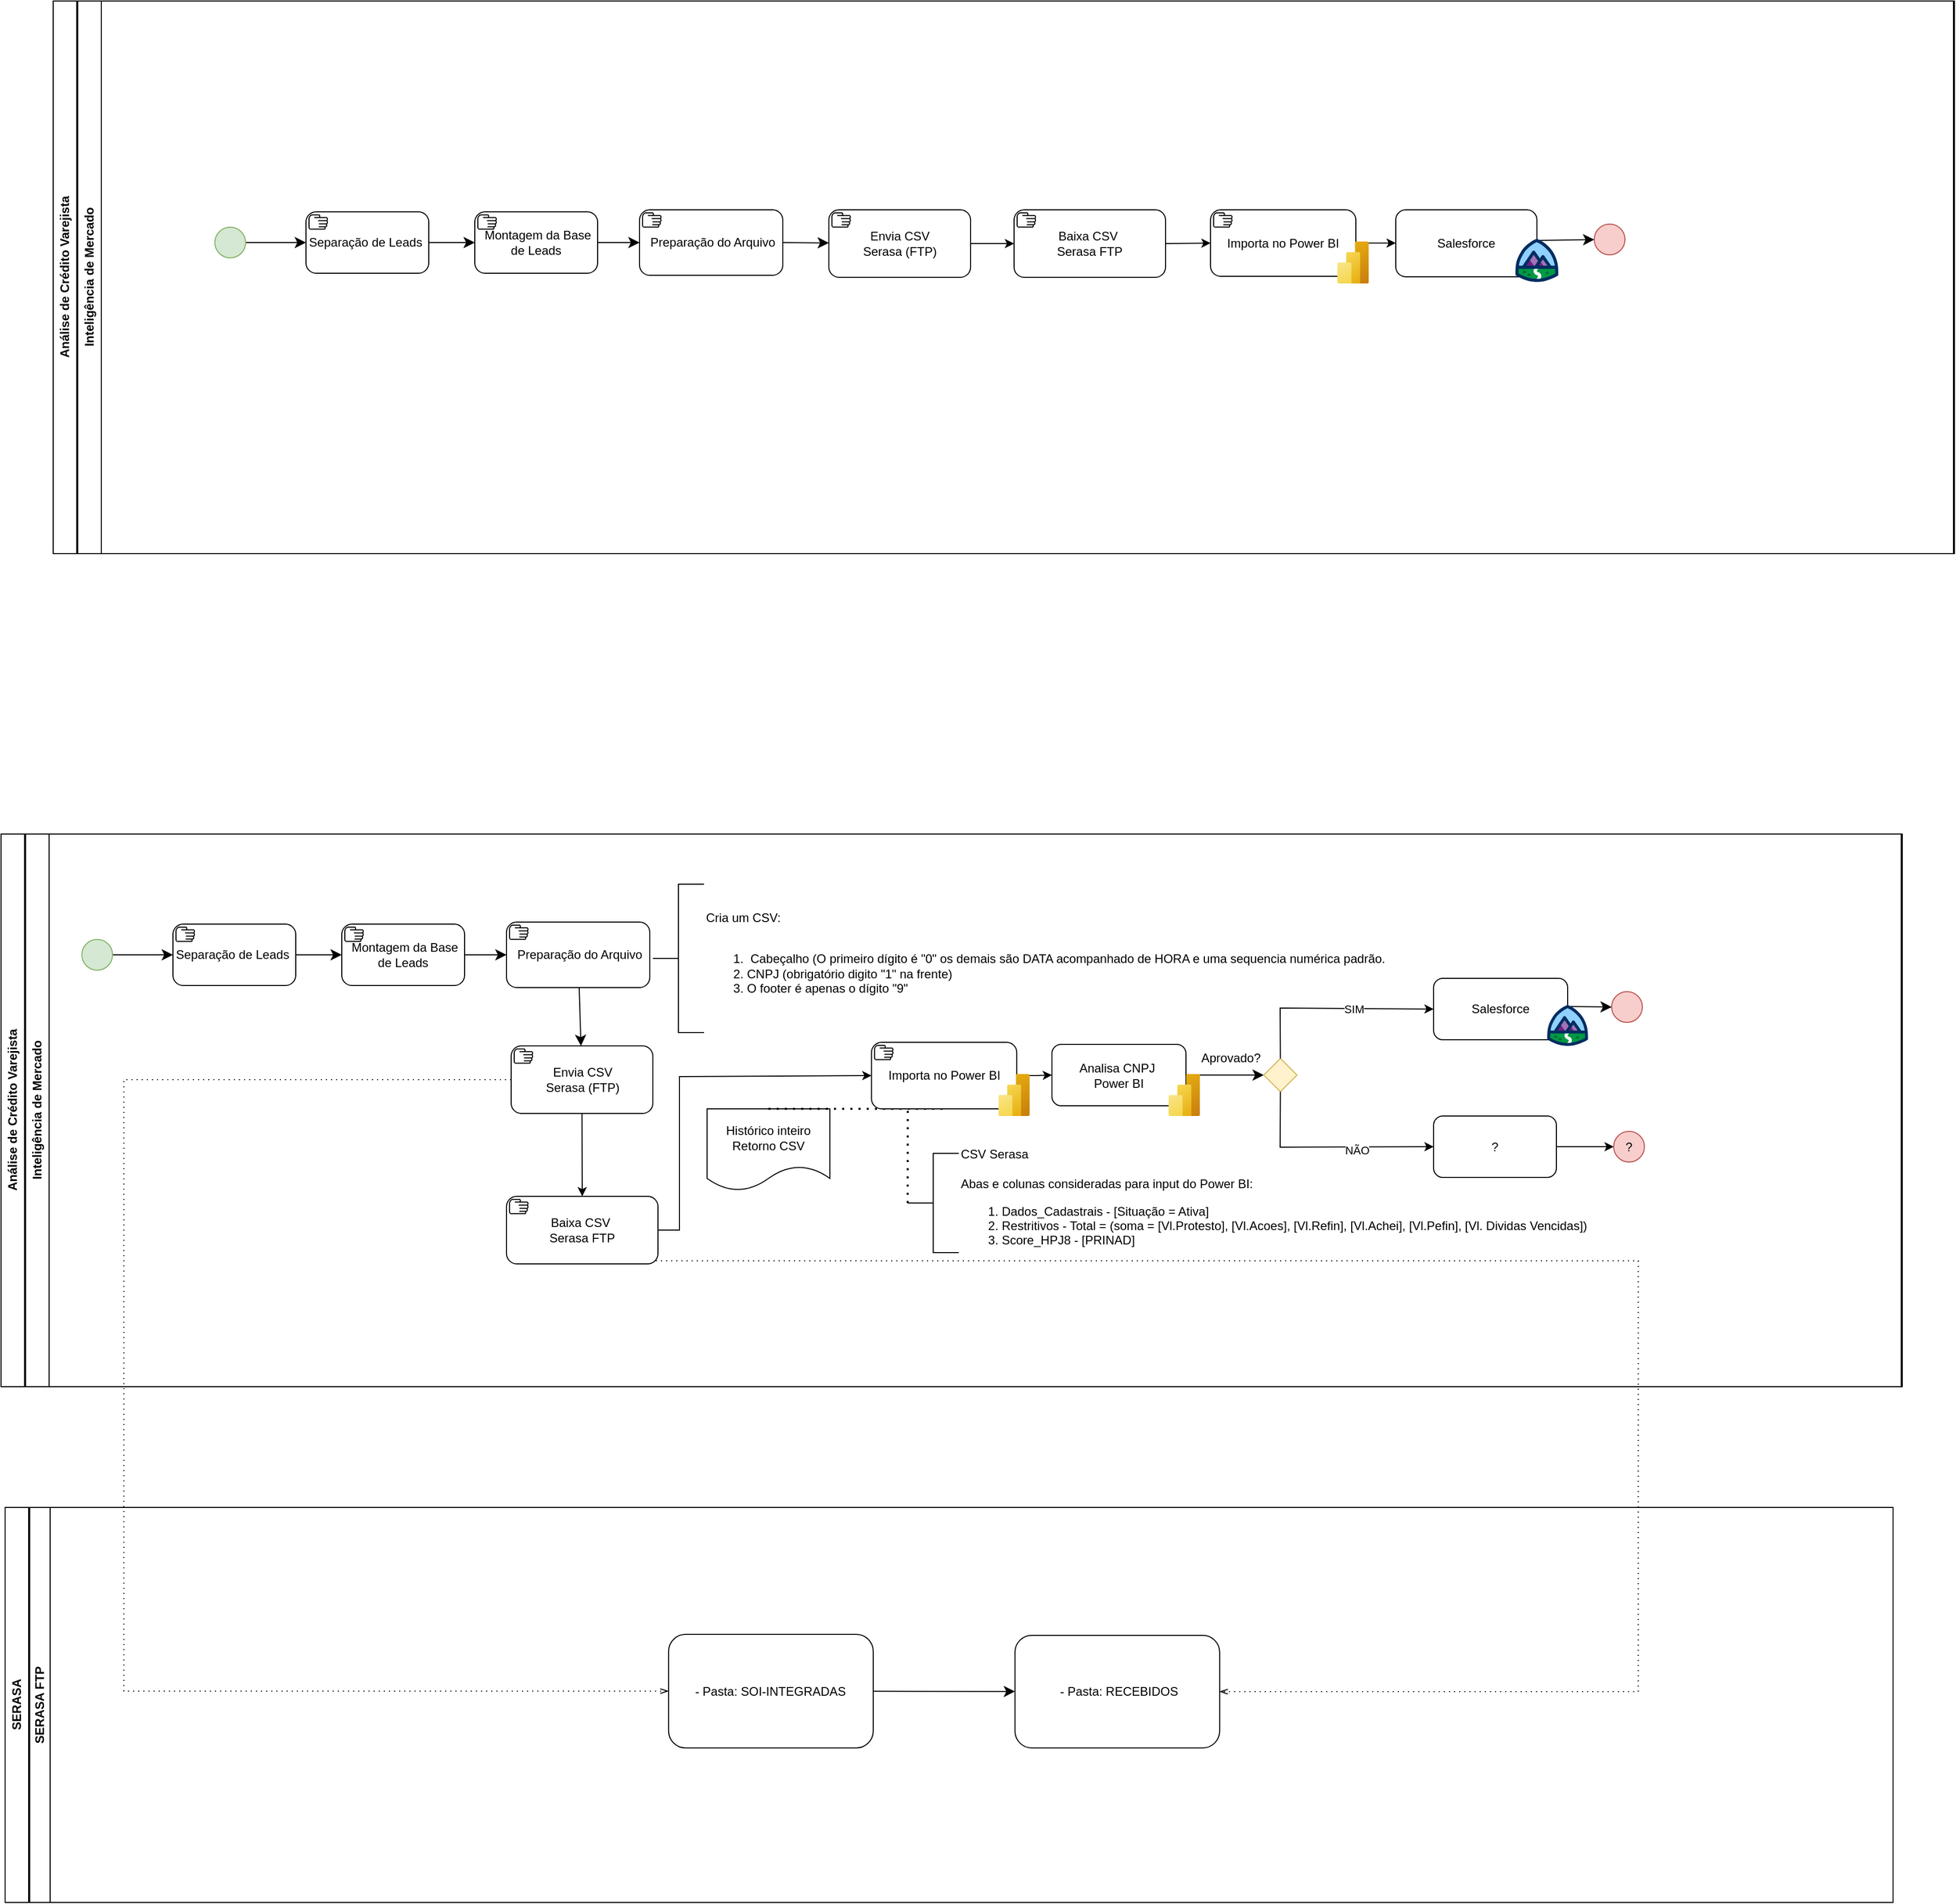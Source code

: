 <mxfile version="24.4.13" type="github">
  <diagram name="Página-1" id="HzU6DnvcWr33lS5XU5_k">
    <mxGraphModel dx="3175" dy="1035" grid="0" gridSize="10" guides="1" tooltips="1" connect="1" arrows="1" fold="1" page="0" pageScale="1" pageWidth="827" pageHeight="1169" math="0" shadow="0">
      <root>
        <mxCell id="0" />
        <mxCell id="1" parent="0" />
        <mxCell id="F1_kbiJudmcKUoZWItg5-124" value="&lt;span dir=&quot;ltr&quot; class=&quot;ui-provider a b c d e f g h i j k l m n o p q r s t u v w x y z ab ac ae af ag ah ai aj ak&quot;&gt;Inteligência de Mercado&lt;/span&gt;" style="swimlane;horizontal=0;whiteSpace=wrap;html=1;shadow=0;" parent="1" vertex="1">
          <mxGeometry x="-1038" y="1022" width="1833" height="540" as="geometry" />
        </mxCell>
        <mxCell id="F1_kbiJudmcKUoZWItg5-125" value="Análise de Crédito Varejista" style="swimlane;horizontal=0;whiteSpace=wrap;html=1;strokeWidth=1;gradientColor=none;shadow=0;rounded=0;" parent="1" vertex="1">
          <mxGeometry x="-1062" y="1022" width="1858" height="540" as="geometry" />
        </mxCell>
        <mxCell id="F1_kbiJudmcKUoZWItg5-126" value="" style="edgeStyle=none;curved=1;rounded=0;orthogonalLoop=1;jettySize=auto;html=1;fontSize=12;startSize=8;endSize=8;shadow=0;" parent="F1_kbiJudmcKUoZWItg5-125" source="F1_kbiJudmcKUoZWItg5-127" target="F1_kbiJudmcKUoZWItg5-133" edge="1">
          <mxGeometry relative="1" as="geometry" />
        </mxCell>
        <mxCell id="F1_kbiJudmcKUoZWItg5-127" value="" style="ellipse;whiteSpace=wrap;html=1;aspect=fixed;fillColor=#d5e8d4;strokeColor=#82b366;shadow=0;" parent="F1_kbiJudmcKUoZWItg5-125" vertex="1">
          <mxGeometry x="79" y="103" width="30" height="30" as="geometry" />
        </mxCell>
        <mxCell id="F1_kbiJudmcKUoZWItg5-128" value="" style="ellipse;whiteSpace=wrap;html=1;aspect=fixed;fillColor=#f8cecc;strokeColor=#b85450;shadow=0;" parent="F1_kbiJudmcKUoZWItg5-125" vertex="1">
          <mxGeometry x="1574" y="154" width="30" height="30" as="geometry" />
        </mxCell>
        <mxCell id="F1_kbiJudmcKUoZWItg5-130" value="" style="edgeStyle=none;curved=1;rounded=0;orthogonalLoop=1;jettySize=auto;html=1;fontSize=12;startSize=8;endSize=8;shadow=0;entryX=0;entryY=0.5;entryDx=0;entryDy=0;" parent="F1_kbiJudmcKUoZWItg5-125" source="F1_kbiJudmcKUoZWItg5-140" target="KHBi2TYa1fbSCButrYNQ-42" edge="1">
          <mxGeometry relative="1" as="geometry">
            <mxPoint x="1196" y="235.5" as="targetPoint" />
          </mxGeometry>
        </mxCell>
        <mxCell id="F1_kbiJudmcKUoZWItg5-131" value="" style="edgeStyle=none;curved=1;rounded=0;orthogonalLoop=1;jettySize=auto;html=1;fontSize=12;startSize=8;endSize=8;shadow=0;" parent="F1_kbiJudmcKUoZWItg5-125" source="F1_kbiJudmcKUoZWItg5-151" target="F1_kbiJudmcKUoZWItg5-132" edge="1">
          <mxGeometry relative="1" as="geometry">
            <mxPoint x="579.5" y="148.0" as="sourcePoint" />
            <mxPoint x="596" y="201" as="targetPoint" />
          </mxGeometry>
        </mxCell>
        <mxCell id="F1_kbiJudmcKUoZWItg5-132" value="&lt;div&gt;Envia CSV &lt;br&gt;Serasa (FTP)&lt;/div&gt;" style="points=[[0.25,0,0],[0.5,0,0],[0.75,0,0],[1,0.25,0],[1,0.5,0],[1,0.75,0],[0.75,1,0],[0.5,1,0],[0.25,1,0],[0,0.75,0],[0,0.5,0],[0,0.25,0]];shape=mxgraph.bpmn.task;whiteSpace=wrap;rectStyle=rounded;size=10;html=1;container=1;expand=0;collapsible=0;taskMarker=manual;shadow=0;" parent="F1_kbiJudmcKUoZWItg5-125" vertex="1">
          <mxGeometry x="498.5" y="207" width="138.5" height="66" as="geometry" />
        </mxCell>
        <mxCell id="F1_kbiJudmcKUoZWItg5-133" value="&lt;div&gt;Separação d&lt;span style=&quot;background-color: initial;&quot;&gt;e Leads&amp;nbsp;&lt;/span&gt;&lt;/div&gt;" style="points=[[0.25,0,0],[0.5,0,0],[0.75,0,0],[1,0.25,0],[1,0.5,0],[1,0.75,0],[0.75,1,0],[0.5,1,0],[0.25,1,0],[0,0.75,0],[0,0.5,0],[0,0.25,0]];shape=mxgraph.bpmn.task;whiteSpace=wrap;rectStyle=rounded;size=10;html=1;container=1;expand=0;collapsible=0;taskMarker=manual;shadow=0;" parent="F1_kbiJudmcKUoZWItg5-125" vertex="1">
          <mxGeometry x="168" y="88" width="120" height="60" as="geometry" />
        </mxCell>
        <mxCell id="F1_kbiJudmcKUoZWItg5-134" value="&amp;nbsp;Montagem da Base de Leads" style="points=[[0.25,0,0],[0.5,0,0],[0.75,0,0],[1,0.25,0],[1,0.5,0],[1,0.75,0],[0.75,1,0],[0.5,1,0],[0.25,1,0],[0,0.75,0],[0,0.5,0],[0,0.25,0]];shape=mxgraph.bpmn.task;whiteSpace=wrap;rectStyle=rounded;size=10;html=1;container=1;expand=0;collapsible=0;taskMarker=manual;shadow=0;" parent="F1_kbiJudmcKUoZWItg5-125" vertex="1">
          <mxGeometry x="333" y="88" width="120" height="60" as="geometry" />
        </mxCell>
        <mxCell id="F1_kbiJudmcKUoZWItg5-135" value="" style="edgeStyle=none;curved=1;rounded=0;orthogonalLoop=1;jettySize=auto;html=1;fontSize=12;startSize=8;endSize=8;shadow=0;entryX=0;entryY=0.5;entryDx=0;entryDy=0;" parent="F1_kbiJudmcKUoZWItg5-125" source="F1_kbiJudmcKUoZWItg5-133" target="F1_kbiJudmcKUoZWItg5-134" edge="1">
          <mxGeometry relative="1" as="geometry">
            <mxPoint x="322" y="118" as="targetPoint" />
          </mxGeometry>
        </mxCell>
        <mxCell id="F1_kbiJudmcKUoZWItg5-136" value="" style="edgeStyle=none;curved=1;rounded=0;orthogonalLoop=1;jettySize=auto;html=1;fontSize=12;startSize=8;endSize=8;shadow=0;" parent="F1_kbiJudmcKUoZWItg5-125" source="F1_kbiJudmcKUoZWItg5-134" target="F1_kbiJudmcKUoZWItg5-151" edge="1">
          <mxGeometry relative="1" as="geometry">
            <mxPoint x="514.0" y="118.0" as="targetPoint" />
          </mxGeometry>
        </mxCell>
        <mxCell id="F1_kbiJudmcKUoZWItg5-138" value="" style="edgeStyle=none;curved=1;rounded=0;orthogonalLoop=1;jettySize=auto;html=1;fontSize=12;startSize=8;endSize=8;exitX=0.467;exitY=0.038;exitDx=0;exitDy=0;exitPerimeter=0;shadow=0;" parent="F1_kbiJudmcKUoZWItg5-125" source="KHBi2TYa1fbSCButrYNQ-17" target="F1_kbiJudmcKUoZWItg5-128" edge="1">
          <mxGeometry relative="1" as="geometry">
            <mxPoint x="1645" y="236" as="sourcePoint" />
          </mxGeometry>
        </mxCell>
        <mxCell id="F1_kbiJudmcKUoZWItg5-150" value="Cria um CSV:&lt;div&gt;&lt;br&gt;&lt;/div&gt;&lt;div&gt;&lt;ol&gt;&lt;li&gt;&amp;nbsp;Cabeçalho (O primeiro dígito é &quot;0&quot; os demais&amp;nbsp;&lt;span style=&quot;background-color: initial;&quot;&gt;são DATA acompanhado de HORA e uma sequencia numérica padrão.&lt;/span&gt;&lt;/li&gt;&lt;li&gt;CNPJ (obrigatório digito &quot;1&quot; na frente)&lt;/li&gt;&lt;li&gt;O footer é apenas o dígito &quot;9&quot;&lt;/li&gt;&lt;/ol&gt;&lt;/div&gt;" style="html=1;shape=mxgraph.flowchart.annotation_2;align=left;labelPosition=right;shadow=0;" parent="F1_kbiJudmcKUoZWItg5-125" vertex="1">
          <mxGeometry x="637" y="49" width="50" height="145" as="geometry" />
        </mxCell>
        <mxCell id="F1_kbiJudmcKUoZWItg5-151" value="&amp;nbsp;Preparação do Arquivo" style="points=[[0.25,0,0],[0.5,0,0],[0.75,0,0],[1,0.25,0],[1,0.5,0],[1,0.75,0],[0.75,1,0],[0.5,1,0],[0.25,1,0],[0,0.75,0],[0,0.5,0],[0,0.25,0]];shape=mxgraph.bpmn.task;whiteSpace=wrap;rectStyle=rounded;size=10;html=1;container=1;expand=0;collapsible=0;taskMarker=manual;shadow=0;" parent="F1_kbiJudmcKUoZWItg5-125" vertex="1">
          <mxGeometry x="494" y="86" width="140" height="64" as="geometry" />
        </mxCell>
        <mxCell id="F1_kbiJudmcKUoZWItg5-155" value="Baixa CSV&amp;nbsp;&lt;br&gt;&lt;span style=&quot;background-color: initial;&quot;&gt;Serasa FTP&lt;/span&gt;" style="points=[[0.25,0,0],[0.5,0,0],[0.75,0,0],[1,0.25,0],[1,0.5,0],[1,0.75,0],[0.75,1,0],[0.5,1,0],[0.25,1,0],[0,0.75,0],[0,0.5,0],[0,0.25,0]];shape=mxgraph.bpmn.task;whiteSpace=wrap;rectStyle=rounded;size=10;html=1;container=1;expand=0;collapsible=0;taskMarker=manual;shadow=0;" parent="F1_kbiJudmcKUoZWItg5-125" vertex="1">
          <mxGeometry x="494" y="354" width="148" height="66" as="geometry" />
        </mxCell>
        <mxCell id="F1_kbiJudmcKUoZWItg5-157" style="edgeStyle=none;curved=1;rounded=0;orthogonalLoop=1;jettySize=auto;html=1;exitX=0;exitY=0;exitDx=0;exitDy=0;fontSize=12;startSize=8;endSize=8;shadow=0;" parent="F1_kbiJudmcKUoZWItg5-125" source="F1_kbiJudmcKUoZWItg5-128" target="F1_kbiJudmcKUoZWItg5-128" edge="1">
          <mxGeometry relative="1" as="geometry" />
        </mxCell>
        <mxCell id="F1_kbiJudmcKUoZWItg5-158" value="&lt;div&gt;&lt;br&gt;&lt;/div&gt;&lt;div&gt;&lt;br&gt;&lt;/div&gt;CSV Serasa&lt;div&gt;&lt;br&gt;Abas e colunas consideradas para input do Power BI:&lt;div&gt;&lt;ol&gt;&lt;li&gt;Dados_Cadastrais - [Situação = Ativa]&lt;/li&gt;&lt;li&gt;Restritivos - Total = (soma = [&lt;span dir=&quot;ltr&quot; class=&quot;ui-provider a b c d e f g h i j k l m n o p q r s t u v w x y z ab ac ae af ag ah ai aj ak&quot;&gt;Vl.Protesto], [Vl.Acoes], [Vl.Refin], [Vl.Achei], [Vl.Pefin], [Vl. Dividas Vencidas])&lt;/span&gt;&lt;/li&gt;&lt;li&gt;Score_HPJ8 - [PRINAD]&lt;/li&gt;&lt;/ol&gt;&lt;br&gt;&lt;div&gt;&lt;br&gt;&lt;/div&gt;&lt;/div&gt;&lt;/div&gt;" style="html=1;shape=mxgraph.flowchart.annotation_2;align=left;labelPosition=right;strokeWidth=1;perimeterSpacing=0;shadow=0;" parent="F1_kbiJudmcKUoZWItg5-125" vertex="1">
          <mxGeometry x="886" y="312" width="50" height="97" as="geometry" />
        </mxCell>
        <mxCell id="F1_kbiJudmcKUoZWItg5-186" style="edgeStyle=none;curved=1;rounded=0;orthogonalLoop=1;jettySize=auto;html=1;exitX=1;exitY=1;exitDx=0;exitDy=0;exitPerimeter=0;fontSize=12;startSize=8;endSize=8;shadow=0;" parent="F1_kbiJudmcKUoZWItg5-125" source="F1_kbiJudmcKUoZWItg5-158" target="F1_kbiJudmcKUoZWItg5-158" edge="1">
          <mxGeometry relative="1" as="geometry" />
        </mxCell>
        <mxCell id="F1_kbiJudmcKUoZWItg5-197" value="Histórico inteiro Retorno CSV" style="shape=document;whiteSpace=wrap;html=1;boundedLbl=1;shadow=0;" parent="F1_kbiJudmcKUoZWItg5-125" vertex="1">
          <mxGeometry x="690" y="268.5" width="120" height="80" as="geometry" />
        </mxCell>
        <mxCell id="F1_kbiJudmcKUoZWItg5-199" value="" style="endArrow=none;dashed=1;html=1;dashPattern=1 3;strokeWidth=2;rounded=0;exitX=0.5;exitY=0;exitDx=0;exitDy=0;entryX=0.5;entryY=1;entryDx=0;entryDy=0;entryPerimeter=0;shadow=0;" parent="F1_kbiJudmcKUoZWItg5-125" source="F1_kbiJudmcKUoZWItg5-197" target="F1_kbiJudmcKUoZWItg5-137" edge="1">
          <mxGeometry width="50" height="50" relative="1" as="geometry">
            <mxPoint x="1007" y="332" as="sourcePoint" />
            <mxPoint x="1036" y="324" as="targetPoint" />
          </mxGeometry>
        </mxCell>
        <mxCell id="KHBi2TYa1fbSCButrYNQ-5" value="" style="edgeStyle=orthogonalEdgeStyle;rounded=0;orthogonalLoop=1;jettySize=auto;html=1;shadow=0;" edge="1" parent="F1_kbiJudmcKUoZWItg5-125" source="F1_kbiJudmcKUoZWItg5-137" target="F1_kbiJudmcKUoZWItg5-140">
          <mxGeometry relative="1" as="geometry" />
        </mxCell>
        <mxCell id="F1_kbiJudmcKUoZWItg5-178" value="" style="group;shadow=0;" parent="F1_kbiJudmcKUoZWItg5-125" vertex="1" connectable="0">
          <mxGeometry x="850.63" y="203.5" width="154.75" height="72" as="geometry" />
        </mxCell>
        <mxCell id="F1_kbiJudmcKUoZWItg5-137" value="Importa no Power BI" style="points=[[0.25,0,0],[0.5,0,0],[0.75,0,0],[1,0.25,0],[1,0.5,0],[1,0.75,0],[0.75,1,0],[0.5,1,0],[0.25,1,0],[0,0.75,0],[0,0.5,0],[0,0.25,0]];shape=mxgraph.bpmn.task;whiteSpace=wrap;rectStyle=rounded;size=10;html=1;container=0;expand=0;collapsible=0;taskMarker=manual;shadow=0;" parent="F1_kbiJudmcKUoZWItg5-178" vertex="1">
          <mxGeometry width="142" height="65" as="geometry" />
        </mxCell>
        <mxCell id="F1_kbiJudmcKUoZWItg5-175" value="" style="image;aspect=fixed;html=1;points=[];align=center;fontSize=12;image=img/lib/azure2/analytics/Power_BI_Embedded.svg;shadow=0;container=0;" parent="F1_kbiJudmcKUoZWItg5-178" vertex="1">
          <mxGeometry x="124" y="31" width="30.75" height="41" as="geometry" />
        </mxCell>
        <mxCell id="KHBi2TYa1fbSCButrYNQ-6" value="" style="endArrow=classic;html=1;rounded=0;entryX=0;entryY=0.5;entryDx=0;entryDy=0;entryPerimeter=0;exitX=1;exitY=0.5;exitDx=0;exitDy=0;exitPerimeter=0;shadow=0;" edge="1" parent="F1_kbiJudmcKUoZWItg5-125" source="F1_kbiJudmcKUoZWItg5-155" target="F1_kbiJudmcKUoZWItg5-137">
          <mxGeometry width="50" height="50" relative="1" as="geometry">
            <mxPoint x="805" y="489" as="sourcePoint" />
            <mxPoint x="822" y="430" as="targetPoint" />
            <Array as="points">
              <mxPoint x="663" y="387" />
              <mxPoint x="663" y="237" />
            </Array>
          </mxGeometry>
        </mxCell>
        <mxCell id="KHBi2TYa1fbSCButrYNQ-8" value="" style="endArrow=none;dashed=1;html=1;dashPattern=1 3;strokeWidth=2;rounded=0;entryX=0.25;entryY=1;entryDx=0;entryDy=0;entryPerimeter=0;exitX=0;exitY=0.5;exitDx=0;exitDy=0;exitPerimeter=0;shadow=0;" edge="1" parent="F1_kbiJudmcKUoZWItg5-125" source="F1_kbiJudmcKUoZWItg5-158" target="F1_kbiJudmcKUoZWItg5-137">
          <mxGeometry width="50" height="50" relative="1" as="geometry">
            <mxPoint x="904" y="361" as="sourcePoint" />
            <mxPoint x="822" y="430" as="targetPoint" />
          </mxGeometry>
        </mxCell>
        <mxCell id="KHBi2TYa1fbSCButrYNQ-10" value="" style="endArrow=classic;html=1;rounded=0;entryX=0.5;entryY=0;entryDx=0;entryDy=0;entryPerimeter=0;exitX=0.5;exitY=1;exitDx=0;exitDy=0;exitPerimeter=0;shadow=0;" edge="1" parent="F1_kbiJudmcKUoZWItg5-125" source="F1_kbiJudmcKUoZWItg5-132" target="F1_kbiJudmcKUoZWItg5-155">
          <mxGeometry width="50" height="50" relative="1" as="geometry">
            <mxPoint x="377" y="351" as="sourcePoint" />
            <mxPoint x="427" y="301" as="targetPoint" />
          </mxGeometry>
        </mxCell>
        <mxCell id="KHBi2TYa1fbSCButrYNQ-15" value="" style="group;shadow=0;" vertex="1" connectable="0" parent="F1_kbiJudmcKUoZWItg5-125">
          <mxGeometry x="1400" y="141" width="151" height="66" as="geometry" />
        </mxCell>
        <mxCell id="KHBi2TYa1fbSCButrYNQ-16" value="Salesforce" style="rounded=1;whiteSpace=wrap;html=1;shadow=0;glass=0;" vertex="1" parent="KHBi2TYa1fbSCButrYNQ-15">
          <mxGeometry width="131" height="60" as="geometry" />
        </mxCell>
        <mxCell id="KHBi2TYa1fbSCButrYNQ-17" value="" style="verticalLabelPosition=bottom;aspect=fixed;html=1;shape=mxgraph.salesforce.learning;shadow=0;" vertex="1" parent="KHBi2TYa1fbSCButrYNQ-15">
          <mxGeometry x="111" y="26" width="40" height="40" as="geometry" />
        </mxCell>
        <mxCell id="KHBi2TYa1fbSCButrYNQ-40" value="" style="group" vertex="1" connectable="0" parent="F1_kbiJudmcKUoZWItg5-125">
          <mxGeometry x="1027" y="205.5" width="144.75" height="70" as="geometry" />
        </mxCell>
        <mxCell id="F1_kbiJudmcKUoZWItg5-140" value="Analisa CNPJ&amp;nbsp;&lt;div&gt;Power BI&lt;/div&gt;" style="rounded=1;whiteSpace=wrap;html=1;shadow=0;glass=0;" parent="KHBi2TYa1fbSCButrYNQ-40" vertex="1">
          <mxGeometry width="131" height="60" as="geometry" />
        </mxCell>
        <mxCell id="F1_kbiJudmcKUoZWItg5-141" value="" style="image;aspect=fixed;html=1;points=[];align=center;fontSize=12;image=img/lib/azure2/analytics/Power_BI_Embedded.svg;shadow=0;" parent="KHBi2TYa1fbSCButrYNQ-40" vertex="1">
          <mxGeometry x="114" y="29" width="30.75" height="41" as="geometry" />
        </mxCell>
        <mxCell id="KHBi2TYa1fbSCButrYNQ-42" value="" style="rhombus;whiteSpace=wrap;html=1;fillColor=#fff2cc;strokeColor=#d6b656;" vertex="1" parent="F1_kbiJudmcKUoZWItg5-125">
          <mxGeometry x="1234" y="219.25" width="32.5" height="32.5" as="geometry" />
        </mxCell>
        <mxCell id="KHBi2TYa1fbSCButrYNQ-46" value="" style="endArrow=classic;html=1;rounded=0;exitX=0.5;exitY=0;exitDx=0;exitDy=0;entryX=0;entryY=0.5;entryDx=0;entryDy=0;" edge="1" parent="F1_kbiJudmcKUoZWItg5-125" source="KHBi2TYa1fbSCButrYNQ-42" target="KHBi2TYa1fbSCButrYNQ-16">
          <mxGeometry width="50" height="50" relative="1" as="geometry">
            <mxPoint x="1266.5" y="210" as="sourcePoint" />
            <mxPoint x="1316.5" y="160" as="targetPoint" />
            <Array as="points">
              <mxPoint x="1250" y="170" />
            </Array>
          </mxGeometry>
        </mxCell>
        <mxCell id="KHBi2TYa1fbSCButrYNQ-51" value="SIM" style="edgeLabel;html=1;align=center;verticalAlign=middle;resizable=0;points=[];" vertex="1" connectable="0" parent="KHBi2TYa1fbSCButrYNQ-46">
          <mxGeometry x="-0.145" y="-1" relative="1" as="geometry">
            <mxPoint x="36" as="offset" />
          </mxGeometry>
        </mxCell>
        <mxCell id="KHBi2TYa1fbSCButrYNQ-56" value="" style="edgeStyle=orthogonalEdgeStyle;rounded=0;orthogonalLoop=1;jettySize=auto;html=1;" edge="1" parent="F1_kbiJudmcKUoZWItg5-125" source="KHBi2TYa1fbSCButrYNQ-47" target="KHBi2TYa1fbSCButrYNQ-55">
          <mxGeometry relative="1" as="geometry" />
        </mxCell>
        <mxCell id="KHBi2TYa1fbSCButrYNQ-47" value="?" style="whiteSpace=wrap;html=1;rounded=1;" vertex="1" parent="F1_kbiJudmcKUoZWItg5-125">
          <mxGeometry x="1400" y="275.5" width="120" height="60" as="geometry" />
        </mxCell>
        <mxCell id="KHBi2TYa1fbSCButrYNQ-49" value="" style="endArrow=classic;html=1;rounded=0;exitX=0.5;exitY=1;exitDx=0;exitDy=0;entryX=0;entryY=0.5;entryDx=0;entryDy=0;" edge="1" parent="F1_kbiJudmcKUoZWItg5-125" source="KHBi2TYa1fbSCButrYNQ-42" target="KHBi2TYa1fbSCButrYNQ-47">
          <mxGeometry width="50" height="50" relative="1" as="geometry">
            <mxPoint x="1274" y="260.5" as="sourcePoint" />
            <mxPoint x="1324" y="210.5" as="targetPoint" />
            <Array as="points">
              <mxPoint x="1250" y="306" />
            </Array>
          </mxGeometry>
        </mxCell>
        <mxCell id="KHBi2TYa1fbSCButrYNQ-52" value="NÃO" style="edgeLabel;html=1;align=center;verticalAlign=middle;resizable=0;points=[];" vertex="1" connectable="0" parent="KHBi2TYa1fbSCButrYNQ-49">
          <mxGeometry x="0.619" y="-1" relative="1" as="geometry">
            <mxPoint x="-37" y="2" as="offset" />
          </mxGeometry>
        </mxCell>
        <mxCell id="KHBi2TYa1fbSCButrYNQ-50" value="Aprovado?" style="text;html=1;align=center;verticalAlign=middle;whiteSpace=wrap;rounded=0;" vertex="1" parent="F1_kbiJudmcKUoZWItg5-125">
          <mxGeometry x="1171.75" y="203.5" width="60" height="30" as="geometry" />
        </mxCell>
        <mxCell id="KHBi2TYa1fbSCButrYNQ-55" value="?" style="ellipse;whiteSpace=wrap;html=1;aspect=fixed;fillColor=#f8cecc;strokeColor=#b85450;shadow=0;" vertex="1" parent="F1_kbiJudmcKUoZWItg5-125">
          <mxGeometry x="1576" y="290.5" width="30" height="30" as="geometry" />
        </mxCell>
        <mxCell id="F1_kbiJudmcKUoZWItg5-145" value="SERASA" style="swimlane;horizontal=0;whiteSpace=wrap;html=1;shadow=0;" parent="1" vertex="1">
          <mxGeometry x="-1058" y="1680" width="1845" height="386" as="geometry" />
        </mxCell>
        <mxCell id="KHBi2TYa1fbSCButrYNQ-57" value="" style="group" vertex="1" connectable="0" parent="F1_kbiJudmcKUoZWItg5-145">
          <mxGeometry x="24" width="1821" height="386" as="geometry" />
        </mxCell>
        <mxCell id="79ErXldQENfmmi73Sjbb-11" value="SERASA FTP" style="swimlane;startSize=20;horizontal=0;html=1;whiteSpace=wrap;shadow=0;" parent="KHBi2TYa1fbSCButrYNQ-57" vertex="1">
          <mxGeometry width="1821" height="386" as="geometry" />
        </mxCell>
        <mxCell id="F1_kbiJudmcKUoZWItg5-146" value="" style="edgeStyle=none;curved=1;rounded=0;orthogonalLoop=1;jettySize=auto;html=1;fontSize=12;startSize=8;endSize=8;shadow=0;" parent="79ErXldQENfmmi73Sjbb-11" source="F1_kbiJudmcKUoZWItg5-147" target="F1_kbiJudmcKUoZWItg5-148" edge="1">
          <mxGeometry relative="1" as="geometry" />
        </mxCell>
        <mxCell id="F1_kbiJudmcKUoZWItg5-147" value="&amp;nbsp;- Pasta: SOI-INTEGRADAS&amp;nbsp;" style="rounded=1;whiteSpace=wrap;html=1;shadow=0;" parent="79ErXldQENfmmi73Sjbb-11" vertex="1">
          <mxGeometry x="624.38" y="124" width="200" height="111" as="geometry" />
        </mxCell>
        <mxCell id="F1_kbiJudmcKUoZWItg5-148" value="&amp;nbsp;- Pasta: RECEBIDOS" style="rounded=1;whiteSpace=wrap;html=1;shadow=0;" parent="79ErXldQENfmmi73Sjbb-11" vertex="1">
          <mxGeometry x="962.88" y="125" width="200" height="110" as="geometry" />
        </mxCell>
        <mxCell id="F1_kbiJudmcKUoZWItg5-204" value="" style="edgeStyle=elbowEdgeStyle;fontSize=12;html=1;endFill=0;startFill=0;endSize=6;startSize=6;dashed=1;dashPattern=1 4;endArrow=openThin;startArrow=none;rounded=0;shadow=0;entryX=0;entryY=0.5;entryDx=0;entryDy=0;" parent="1" source="F1_kbiJudmcKUoZWItg5-132" target="F1_kbiJudmcKUoZWItg5-147" edge="1">
          <mxGeometry width="160" relative="1" as="geometry">
            <mxPoint x="-889" y="1256" as="sourcePoint" />
            <mxPoint x="-666" y="2297" as="targetPoint" />
            <Array as="points">
              <mxPoint x="-941.94" y="2553.73" />
            </Array>
          </mxGeometry>
        </mxCell>
        <mxCell id="F1_kbiJudmcKUoZWItg5-203" value="" style="edgeStyle=elbowEdgeStyle;fontSize=12;html=1;endFill=0;startFill=0;endSize=6;startSize=6;dashed=1;dashPattern=1 4;endArrow=openThin;startArrow=none;rounded=0;exitX=0.986;exitY=0.955;exitDx=0;exitDy=0;exitPerimeter=0;shadow=0;entryX=1;entryY=0.5;entryDx=0;entryDy=0;" parent="1" source="F1_kbiJudmcKUoZWItg5-155" target="F1_kbiJudmcKUoZWItg5-148" edge="1">
          <mxGeometry width="160" relative="1" as="geometry">
            <mxPoint x="-489" y="1445" as="sourcePoint" />
            <mxPoint x="315" y="2287" as="targetPoint" />
            <Array as="points">
              <mxPoint x="538" y="1496" />
              <mxPoint x="440" y="2089" />
            </Array>
          </mxGeometry>
        </mxCell>
        <mxCell id="KHBi2TYa1fbSCButrYNQ-59" value="&lt;span dir=&quot;ltr&quot; class=&quot;ui-provider a b c d e f g h i j k l m n o p q r s t u v w x y z ab ac ae af ag ah ai aj ak&quot;&gt;Inteligência de Mercado&lt;/span&gt;" style="swimlane;horizontal=0;whiteSpace=wrap;html=1;shadow=0;" vertex="1" parent="1">
          <mxGeometry x="-987" y="208" width="1833" height="540" as="geometry" />
        </mxCell>
        <mxCell id="KHBi2TYa1fbSCButrYNQ-60" value="Análise de Crédito Varejista" style="swimlane;horizontal=0;whiteSpace=wrap;html=1;strokeWidth=1;gradientColor=none;shadow=0;rounded=0;" vertex="1" parent="1">
          <mxGeometry x="-1011" y="208" width="1858" height="540" as="geometry" />
        </mxCell>
        <mxCell id="KHBi2TYa1fbSCButrYNQ-61" value="" style="edgeStyle=none;curved=1;rounded=0;orthogonalLoop=1;jettySize=auto;html=1;fontSize=12;startSize=8;endSize=8;shadow=0;" edge="1" parent="KHBi2TYa1fbSCButrYNQ-60" source="KHBi2TYa1fbSCButrYNQ-62" target="KHBi2TYa1fbSCButrYNQ-67">
          <mxGeometry relative="1" as="geometry" />
        </mxCell>
        <mxCell id="KHBi2TYa1fbSCButrYNQ-62" value="" style="ellipse;whiteSpace=wrap;html=1;aspect=fixed;fillColor=#d5e8d4;strokeColor=#82b366;shadow=0;" vertex="1" parent="KHBi2TYa1fbSCButrYNQ-60">
          <mxGeometry x="158" y="221" width="30" height="30" as="geometry" />
        </mxCell>
        <mxCell id="KHBi2TYa1fbSCButrYNQ-63" value="" style="ellipse;whiteSpace=wrap;html=1;aspect=fixed;fillColor=#f8cecc;strokeColor=#b85450;shadow=0;" vertex="1" parent="KHBi2TYa1fbSCButrYNQ-60">
          <mxGeometry x="1506" y="218" width="30" height="30" as="geometry" />
        </mxCell>
        <mxCell id="KHBi2TYa1fbSCButrYNQ-65" value="" style="edgeStyle=none;curved=1;rounded=0;orthogonalLoop=1;jettySize=auto;html=1;fontSize=12;startSize=8;endSize=8;shadow=0;exitX=1;exitY=0.5;exitDx=0;exitDy=0;exitPerimeter=0;" edge="1" parent="KHBi2TYa1fbSCButrYNQ-60" source="KHBi2TYa1fbSCButrYNQ-73" target="KHBi2TYa1fbSCButrYNQ-66">
          <mxGeometry relative="1" as="geometry">
            <mxPoint x="658.5" y="266.0" as="sourcePoint" />
            <mxPoint x="675" y="319" as="targetPoint" />
            <Array as="points" />
          </mxGeometry>
        </mxCell>
        <mxCell id="KHBi2TYa1fbSCButrYNQ-66" value="&lt;div&gt;Envia CSV &lt;br&gt;Serasa (FTP)&lt;/div&gt;" style="points=[[0.25,0,0],[0.5,0,0],[0.75,0,0],[1,0.25,0],[1,0.5,0],[1,0.75,0],[0.75,1,0],[0.5,1,0],[0.25,1,0],[0,0.75,0],[0,0.5,0],[0,0.25,0]];shape=mxgraph.bpmn.task;whiteSpace=wrap;rectStyle=rounded;size=10;html=1;container=1;expand=0;collapsible=0;taskMarker=manual;shadow=0;" vertex="1" parent="KHBi2TYa1fbSCButrYNQ-60">
          <mxGeometry x="758" y="204" width="138.5" height="66" as="geometry" />
        </mxCell>
        <mxCell id="KHBi2TYa1fbSCButrYNQ-67" value="&lt;div&gt;Separação d&lt;span style=&quot;background-color: initial;&quot;&gt;e Leads&amp;nbsp;&lt;/span&gt;&lt;/div&gt;" style="points=[[0.25,0,0],[0.5,0,0],[0.75,0,0],[1,0.25,0],[1,0.5,0],[1,0.75,0],[0.75,1,0],[0.5,1,0],[0.25,1,0],[0,0.75,0],[0,0.5,0],[0,0.25,0]];shape=mxgraph.bpmn.task;whiteSpace=wrap;rectStyle=rounded;size=10;html=1;container=1;expand=0;collapsible=0;taskMarker=manual;shadow=0;" vertex="1" parent="KHBi2TYa1fbSCButrYNQ-60">
          <mxGeometry x="247" y="206" width="120" height="60" as="geometry" />
        </mxCell>
        <mxCell id="KHBi2TYa1fbSCButrYNQ-68" value="&amp;nbsp;Montagem da Base de Leads" style="points=[[0.25,0,0],[0.5,0,0],[0.75,0,0],[1,0.25,0],[1,0.5,0],[1,0.75,0],[0.75,1,0],[0.5,1,0],[0.25,1,0],[0,0.75,0],[0,0.5,0],[0,0.25,0]];shape=mxgraph.bpmn.task;whiteSpace=wrap;rectStyle=rounded;size=10;html=1;container=1;expand=0;collapsible=0;taskMarker=manual;shadow=0;" vertex="1" parent="KHBi2TYa1fbSCButrYNQ-60">
          <mxGeometry x="412" y="206" width="120" height="60" as="geometry" />
        </mxCell>
        <mxCell id="KHBi2TYa1fbSCButrYNQ-69" value="" style="edgeStyle=none;curved=1;rounded=0;orthogonalLoop=1;jettySize=auto;html=1;fontSize=12;startSize=8;endSize=8;shadow=0;entryX=0;entryY=0.5;entryDx=0;entryDy=0;" edge="1" parent="KHBi2TYa1fbSCButrYNQ-60" source="KHBi2TYa1fbSCButrYNQ-67" target="KHBi2TYa1fbSCButrYNQ-68">
          <mxGeometry relative="1" as="geometry">
            <mxPoint x="401" y="236" as="targetPoint" />
          </mxGeometry>
        </mxCell>
        <mxCell id="KHBi2TYa1fbSCButrYNQ-70" value="" style="edgeStyle=none;curved=1;rounded=0;orthogonalLoop=1;jettySize=auto;html=1;fontSize=12;startSize=8;endSize=8;shadow=0;" edge="1" parent="KHBi2TYa1fbSCButrYNQ-60" source="KHBi2TYa1fbSCButrYNQ-68" target="KHBi2TYa1fbSCButrYNQ-73">
          <mxGeometry relative="1" as="geometry">
            <mxPoint x="593.0" y="236.0" as="targetPoint" />
          </mxGeometry>
        </mxCell>
        <mxCell id="KHBi2TYa1fbSCButrYNQ-71" value="" style="edgeStyle=none;curved=1;rounded=0;orthogonalLoop=1;jettySize=auto;html=1;fontSize=12;startSize=8;endSize=8;exitX=0.467;exitY=0.038;exitDx=0;exitDy=0;exitPerimeter=0;shadow=0;" edge="1" parent="KHBi2TYa1fbSCButrYNQ-60" source="KHBi2TYa1fbSCButrYNQ-89" target="KHBi2TYa1fbSCButrYNQ-63">
          <mxGeometry relative="1" as="geometry">
            <mxPoint x="1724" y="354" as="sourcePoint" />
          </mxGeometry>
        </mxCell>
        <mxCell id="KHBi2TYa1fbSCButrYNQ-73" value="&amp;nbsp;Preparação do Arquivo" style="points=[[0.25,0,0],[0.5,0,0],[0.75,0,0],[1,0.25,0],[1,0.5,0],[1,0.75,0],[0.75,1,0],[0.5,1,0],[0.25,1,0],[0,0.75,0],[0,0.5,0],[0,0.25,0]];shape=mxgraph.bpmn.task;whiteSpace=wrap;rectStyle=rounded;size=10;html=1;container=1;expand=0;collapsible=0;taskMarker=manual;shadow=0;" vertex="1" parent="KHBi2TYa1fbSCButrYNQ-60">
          <mxGeometry x="573" y="204" width="140" height="64" as="geometry" />
        </mxCell>
        <mxCell id="KHBi2TYa1fbSCButrYNQ-74" value="Baixa CSV&amp;nbsp;&lt;br&gt;&lt;span style=&quot;background-color: initial;&quot;&gt;Serasa FTP&lt;/span&gt;" style="points=[[0.25,0,0],[0.5,0,0],[0.75,0,0],[1,0.25,0],[1,0.5,0],[1,0.75,0],[0.75,1,0],[0.5,1,0],[0.25,1,0],[0,0.75,0],[0,0.5,0],[0,0.25,0]];shape=mxgraph.bpmn.task;whiteSpace=wrap;rectStyle=rounded;size=10;html=1;container=1;expand=0;collapsible=0;taskMarker=manual;shadow=0;" vertex="1" parent="KHBi2TYa1fbSCButrYNQ-60">
          <mxGeometry x="939" y="204" width="148" height="66" as="geometry" />
        </mxCell>
        <mxCell id="KHBi2TYa1fbSCButrYNQ-75" style="edgeStyle=none;curved=1;rounded=0;orthogonalLoop=1;jettySize=auto;html=1;exitX=0;exitY=0;exitDx=0;exitDy=0;fontSize=12;startSize=8;endSize=8;shadow=0;" edge="1" parent="KHBi2TYa1fbSCButrYNQ-60" source="KHBi2TYa1fbSCButrYNQ-63" target="KHBi2TYa1fbSCButrYNQ-63">
          <mxGeometry relative="1" as="geometry" />
        </mxCell>
        <mxCell id="KHBi2TYa1fbSCButrYNQ-77" style="edgeStyle=none;curved=1;rounded=0;orthogonalLoop=1;jettySize=auto;html=1;exitX=1;exitY=1;exitDx=0;exitDy=0;exitPerimeter=0;fontSize=12;startSize=8;endSize=8;shadow=0;" edge="1" parent="KHBi2TYa1fbSCButrYNQ-60">
          <mxGeometry relative="1" as="geometry">
            <mxPoint x="936" y="409.0" as="sourcePoint" />
            <mxPoint x="936" y="409.0" as="targetPoint" />
          </mxGeometry>
        </mxCell>
        <mxCell id="KHBi2TYa1fbSCButrYNQ-80" value="" style="edgeStyle=orthogonalEdgeStyle;rounded=0;orthogonalLoop=1;jettySize=auto;html=1;shadow=0;exitX=1;exitY=0.5;exitDx=0;exitDy=0;exitPerimeter=0;entryX=0;entryY=0.5;entryDx=0;entryDy=0;" edge="1" parent="KHBi2TYa1fbSCButrYNQ-60" source="KHBi2TYa1fbSCButrYNQ-82" target="KHBi2TYa1fbSCButrYNQ-88">
          <mxGeometry relative="1" as="geometry">
            <mxPoint x="1164.37" y="373.976" as="targetPoint" />
            <Array as="points" />
          </mxGeometry>
        </mxCell>
        <mxCell id="KHBi2TYa1fbSCButrYNQ-81" value="" style="group;shadow=0;" vertex="1" connectable="0" parent="KHBi2TYa1fbSCButrYNQ-60">
          <mxGeometry x="1131" y="204" width="154.75" height="72" as="geometry" />
        </mxCell>
        <mxCell id="KHBi2TYa1fbSCButrYNQ-82" value="Importa no Power BI" style="points=[[0.25,0,0],[0.5,0,0],[0.75,0,0],[1,0.25,0],[1,0.5,0],[1,0.75,0],[0.75,1,0],[0.5,1,0],[0.25,1,0],[0,0.75,0],[0,0.5,0],[0,0.25,0]];shape=mxgraph.bpmn.task;whiteSpace=wrap;rectStyle=rounded;size=10;html=1;container=0;expand=0;collapsible=0;taskMarker=manual;shadow=0;" vertex="1" parent="KHBi2TYa1fbSCButrYNQ-81">
          <mxGeometry width="142" height="65" as="geometry" />
        </mxCell>
        <mxCell id="KHBi2TYa1fbSCButrYNQ-83" value="" style="image;aspect=fixed;html=1;points=[];align=center;fontSize=12;image=img/lib/azure2/analytics/Power_BI_Embedded.svg;shadow=0;container=0;" vertex="1" parent="KHBi2TYa1fbSCButrYNQ-81">
          <mxGeometry x="124" y="31" width="30.75" height="41" as="geometry" />
        </mxCell>
        <mxCell id="KHBi2TYa1fbSCButrYNQ-84" value="" style="endArrow=classic;html=1;rounded=0;entryX=0;entryY=0.5;entryDx=0;entryDy=0;entryPerimeter=0;exitX=1;exitY=0.5;exitDx=0;exitDy=0;exitPerimeter=0;shadow=0;" edge="1" parent="KHBi2TYa1fbSCButrYNQ-60" source="KHBi2TYa1fbSCButrYNQ-74" target="KHBi2TYa1fbSCButrYNQ-82">
          <mxGeometry width="50" height="50" relative="1" as="geometry">
            <mxPoint x="884" y="607" as="sourcePoint" />
            <mxPoint x="901" y="548" as="targetPoint" />
            <Array as="points" />
          </mxGeometry>
        </mxCell>
        <mxCell id="KHBi2TYa1fbSCButrYNQ-86" value="" style="endArrow=classic;html=1;rounded=0;entryX=0;entryY=0.5;entryDx=0;entryDy=0;entryPerimeter=0;exitX=1;exitY=0.5;exitDx=0;exitDy=0;exitPerimeter=0;shadow=0;" edge="1" parent="KHBi2TYa1fbSCButrYNQ-60" source="KHBi2TYa1fbSCButrYNQ-66" target="KHBi2TYa1fbSCButrYNQ-74">
          <mxGeometry width="50" height="50" relative="1" as="geometry">
            <mxPoint x="456" y="469" as="sourcePoint" />
            <mxPoint x="506" y="419" as="targetPoint" />
          </mxGeometry>
        </mxCell>
        <mxCell id="KHBi2TYa1fbSCButrYNQ-87" value="" style="group;shadow=0;" vertex="1" connectable="0" parent="KHBi2TYa1fbSCButrYNQ-60">
          <mxGeometry x="1312" y="204" width="159" height="72" as="geometry" />
        </mxCell>
        <mxCell id="KHBi2TYa1fbSCButrYNQ-88" value="Salesforce" style="rounded=1;whiteSpace=wrap;html=1;shadow=0;glass=0;" vertex="1" parent="KHBi2TYa1fbSCButrYNQ-87">
          <mxGeometry width="137.94" height="65.455" as="geometry" />
        </mxCell>
        <mxCell id="KHBi2TYa1fbSCButrYNQ-89" value="" style="verticalLabelPosition=bottom;aspect=fixed;html=1;shape=mxgraph.salesforce.learning;shadow=0;" vertex="1" parent="KHBi2TYa1fbSCButrYNQ-87">
          <mxGeometry x="116.881" y="28.364" width="42.119" height="42.119" as="geometry" />
        </mxCell>
      </root>
    </mxGraphModel>
  </diagram>
</mxfile>
